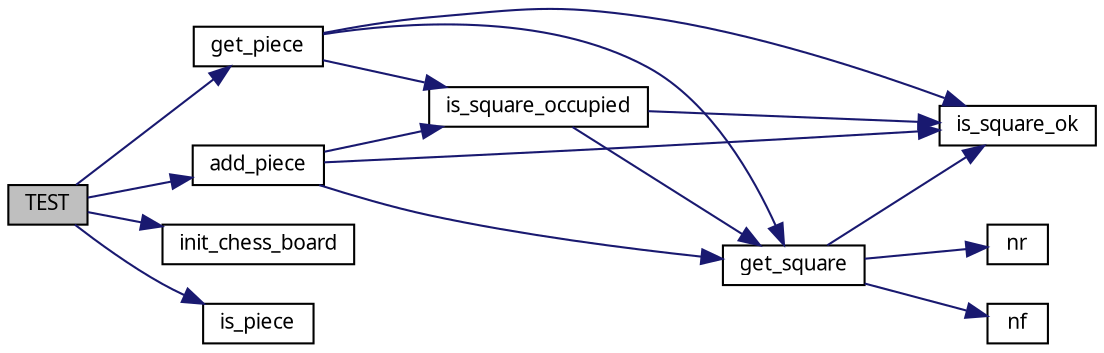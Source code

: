 digraph G
{
  edge [fontname="FreeSans.ttf",fontsize="10",labelfontname="FreeSans.ttf",labelfontsize="10"];
  node [fontname="FreeSans.ttf",fontsize="10",shape=record];
  rankdir=LR;
  Node1 [label="TEST",height=0.2,width=0.4,color="black", fillcolor="grey75", style="filled" fontcolor="black"];
  Node1 -> Node2 [color="midnightblue",fontsize="10",style="solid",fontname="FreeSans.ttf"];
  Node2 [label="add_piece",height=0.2,width=0.4,color="black", fillcolor="white", style="filled",URL="$chess_8cpp.html#a594cef50114e029a71fae4c55ced5554"];
  Node2 -> Node3 [color="midnightblue",fontsize="10",style="solid",fontname="FreeSans.ttf"];
  Node3 [label="get_square",height=0.2,width=0.4,color="black", fillcolor="white", style="filled",URL="$chess_8cpp.html#a7f80fd2642ad8082fafa898f35241bd8"];
  Node3 -> Node4 [color="midnightblue",fontsize="10",style="solid",fontname="FreeSans.ttf"];
  Node4 [label="is_square_ok",height=0.2,width=0.4,color="black", fillcolor="white", style="filled",URL="$chess_8cpp.html#a8e3468f434c2f689409db4e6e4928249"];
  Node3 -> Node5 [color="midnightblue",fontsize="10",style="solid",fontname="FreeSans.ttf"];
  Node5 [label="nf",height=0.2,width=0.4,color="black", fillcolor="white", style="filled",URL="$chess_8cpp.html#ab88873b88790f371d7913bb87727eca0"];
  Node3 -> Node6 [color="midnightblue",fontsize="10",style="solid",fontname="FreeSans.ttf"];
  Node6 [label="nr",height=0.2,width=0.4,color="black", fillcolor="white", style="filled",URL="$chess_8cpp.html#a1c163d634f56f54a16343c41b906f646"];
  Node2 -> Node7 [color="midnightblue",fontsize="10",style="solid",fontname="FreeSans.ttf"];
  Node7 [label="is_square_occupied",height=0.2,width=0.4,color="black", fillcolor="white", style="filled",URL="$chess_8cpp.html#aa3181c4f74a2d291a5f44b327349f56d"];
  Node7 -> Node3 [color="midnightblue",fontsize="10",style="solid",fontname="FreeSans.ttf"];
  Node7 -> Node4 [color="midnightblue",fontsize="10",style="solid",fontname="FreeSans.ttf"];
  Node2 -> Node4 [color="midnightblue",fontsize="10",style="solid",fontname="FreeSans.ttf"];
  Node1 -> Node8 [color="midnightblue",fontsize="10",style="solid",fontname="FreeSans.ttf"];
  Node8 [label="get_piece",height=0.2,width=0.4,color="black", fillcolor="white", style="filled",URL="$chess_8cpp.html#acde3e7c44c51aac523bd0ea3a180cd84"];
  Node8 -> Node3 [color="midnightblue",fontsize="10",style="solid",fontname="FreeSans.ttf"];
  Node8 -> Node7 [color="midnightblue",fontsize="10",style="solid",fontname="FreeSans.ttf"];
  Node8 -> Node4 [color="midnightblue",fontsize="10",style="solid",fontname="FreeSans.ttf"];
  Node1 -> Node9 [color="midnightblue",fontsize="10",style="solid",fontname="FreeSans.ttf"];
  Node9 [label="init_chess_board",height=0.2,width=0.4,color="black", fillcolor="white", style="filled",URL="$chess_8cpp.html#a51c7689e6f225a51e7e3de2d10637c47"];
  Node1 -> Node10 [color="midnightblue",fontsize="10",style="solid",fontname="FreeSans.ttf"];
  Node10 [label="is_piece",height=0.2,width=0.4,color="black", fillcolor="white", style="filled",URL="$chess_8cpp.html#a0f140954fb92fd5835251c5599a8dea1"];
}
